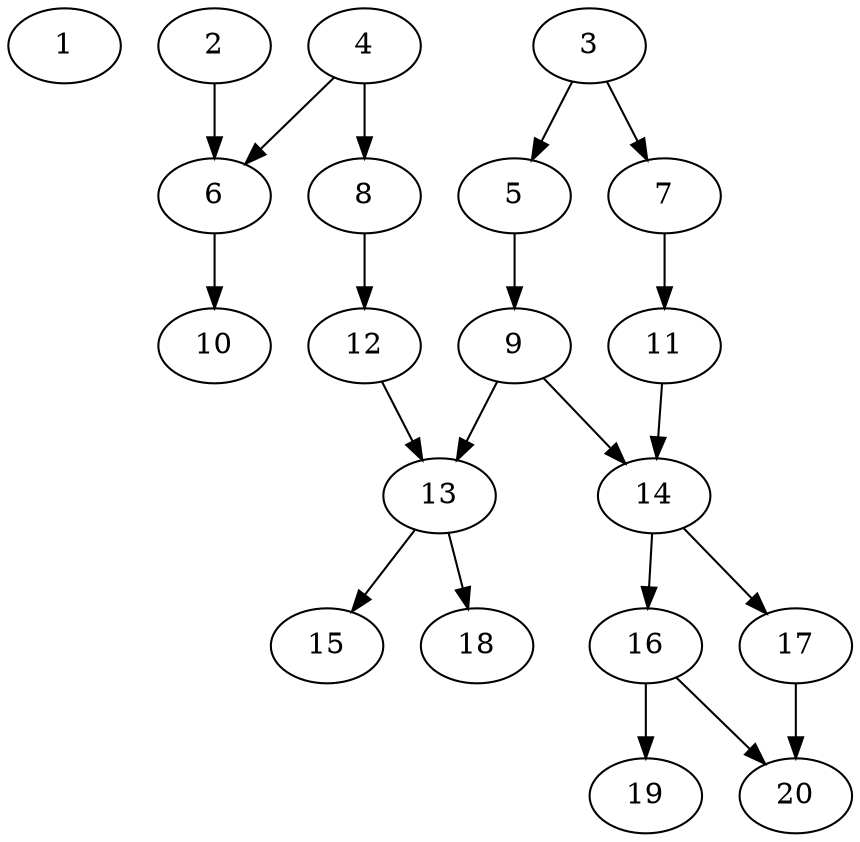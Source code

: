 // DAG automatically generated by daggen at Thu Oct  3 13:58:42 2019
// ./daggen --dot -n 20 --ccr 0.3 --fat 0.5 --regular 0.5 --density 0.5 --mindata 5242880 --maxdata 52428800 
digraph G {
  1 [size="162583893", alpha="0.18", expect_size="48775168"] 
  2 [size="34044587", alpha="0.09", expect_size="10213376"] 
  2 -> 6 [size ="10213376"]
  3 [size="134458027", alpha="0.14", expect_size="40337408"] 
  3 -> 5 [size ="40337408"]
  3 -> 7 [size ="40337408"]
  4 [size="21401600", alpha="0.04", expect_size="6420480"] 
  4 -> 6 [size ="6420480"]
  4 -> 8 [size ="6420480"]
  5 [size="60477440", alpha="0.01", expect_size="18143232"] 
  5 -> 9 [size ="18143232"]
  6 [size="84971520", alpha="0.09", expect_size="25491456"] 
  6 -> 10 [size ="25491456"]
  7 [size="124484267", alpha="0.19", expect_size="37345280"] 
  7 -> 11 [size ="37345280"]
  8 [size="158713173", alpha="0.11", expect_size="47613952"] 
  8 -> 12 [size ="47613952"]
  9 [size="149469867", alpha="0.06", expect_size="44840960"] 
  9 -> 13 [size ="44840960"]
  9 -> 14 [size ="44840960"]
  10 [size="92764160", alpha="0.16", expect_size="27829248"] 
  11 [size="157067947", alpha="0.06", expect_size="47120384"] 
  11 -> 14 [size ="47120384"]
  12 [size="144800427", alpha="0.19", expect_size="43440128"] 
  12 -> 13 [size ="43440128"]
  13 [size="59764053", alpha="0.05", expect_size="17929216"] 
  13 -> 15 [size ="17929216"]
  13 -> 18 [size ="17929216"]
  14 [size="170492587", alpha="0.10", expect_size="51147776"] 
  14 -> 16 [size ="51147776"]
  14 -> 17 [size ="51147776"]
  15 [size="48124587", alpha="0.20", expect_size="14437376"] 
  16 [size="56787627", alpha="0.09", expect_size="17036288"] 
  16 -> 19 [size ="17036288"]
  16 -> 20 [size ="17036288"]
  17 [size="127040853", alpha="0.08", expect_size="38112256"] 
  17 -> 20 [size ="38112256"]
  18 [size="115401387", alpha="0.13", expect_size="34620416"] 
  19 [size="45977600", alpha="0.14", expect_size="13793280"] 
  20 [size="91521707", alpha="0.14", expect_size="27456512"] 
}
